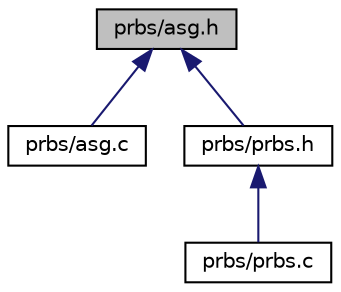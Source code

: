 digraph "prbs/asg.h"
{
 // INTERACTIVE_SVG=YES
 // LATEX_PDF_SIZE
  bgcolor="transparent";
  edge [fontname="Helvetica",fontsize="10",labelfontname="Helvetica",labelfontsize="10"];
  node [fontname="Helvetica",fontsize="10",shape=record];
  Node1 [label="prbs/asg.h",height=0.2,width=0.4,color="black", fillcolor="grey75", style="filled", fontcolor="black",tooltip="Interface and usage of the alternating step prbs generator."];
  Node1 -> Node2 [dir="back",color="midnightblue",fontsize="10",style="solid",fontname="Helvetica"];
  Node2 [label="prbs/asg.c",height=0.2,width=0.4,color="black",URL="$asg_8c.html",tooltip="Implementation of the asg prbs generator."];
  Node1 -> Node3 [dir="back",color="midnightblue",fontsize="10",style="solid",fontname="Helvetica"];
  Node3 [label="prbs/prbs.h",height=0.2,width=0.4,color="black",URL="$prbs_8h.html",tooltip="Interface and usage of prbs generators."];
  Node3 -> Node4 [dir="back",color="midnightblue",fontsize="10",style="solid",fontname="Helvetica"];
  Node4 [label="prbs/prbs.c",height=0.2,width=0.4,color="black",URL="$prbs_8c.html",tooltip="PRBS library descriptor."];
}
